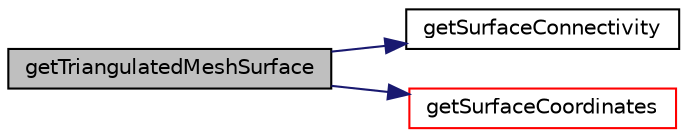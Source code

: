 digraph "getTriangulatedMeshSurface"
{
  bgcolor="transparent";
  edge [fontname="Helvetica",fontsize="10",labelfontname="Helvetica",labelfontsize="10"];
  node [fontname="Helvetica",fontsize="10",shape=record];
  rankdir="LR";
  Node30 [label="getTriangulatedMeshSurface",height=0.2,width=0.4,color="black", fillcolor="grey75", style="filled", fontcolor="black"];
  Node30 -> Node31 [color="midnightblue",fontsize="10",style="solid",fontname="Helvetica"];
  Node31 [label="getSurfaceConnectivity",height=0.2,width=0.4,color="black",URL="$classdafoam_1_1pyDAFoam_1_1PYDAFOAM.html#a8e43a4f1a3f9f54d2ee880c45c639a9b"];
  Node30 -> Node32 [color="midnightblue",fontsize="10",style="solid",fontname="Helvetica"];
  Node32 [label="getSurfaceCoordinates",height=0.2,width=0.4,color="red",URL="$classdafoam_1_1pyDAFoam_1_1PYDAFOAM.html#a0df62fe3472c26745359c34ac02663db"];
}
